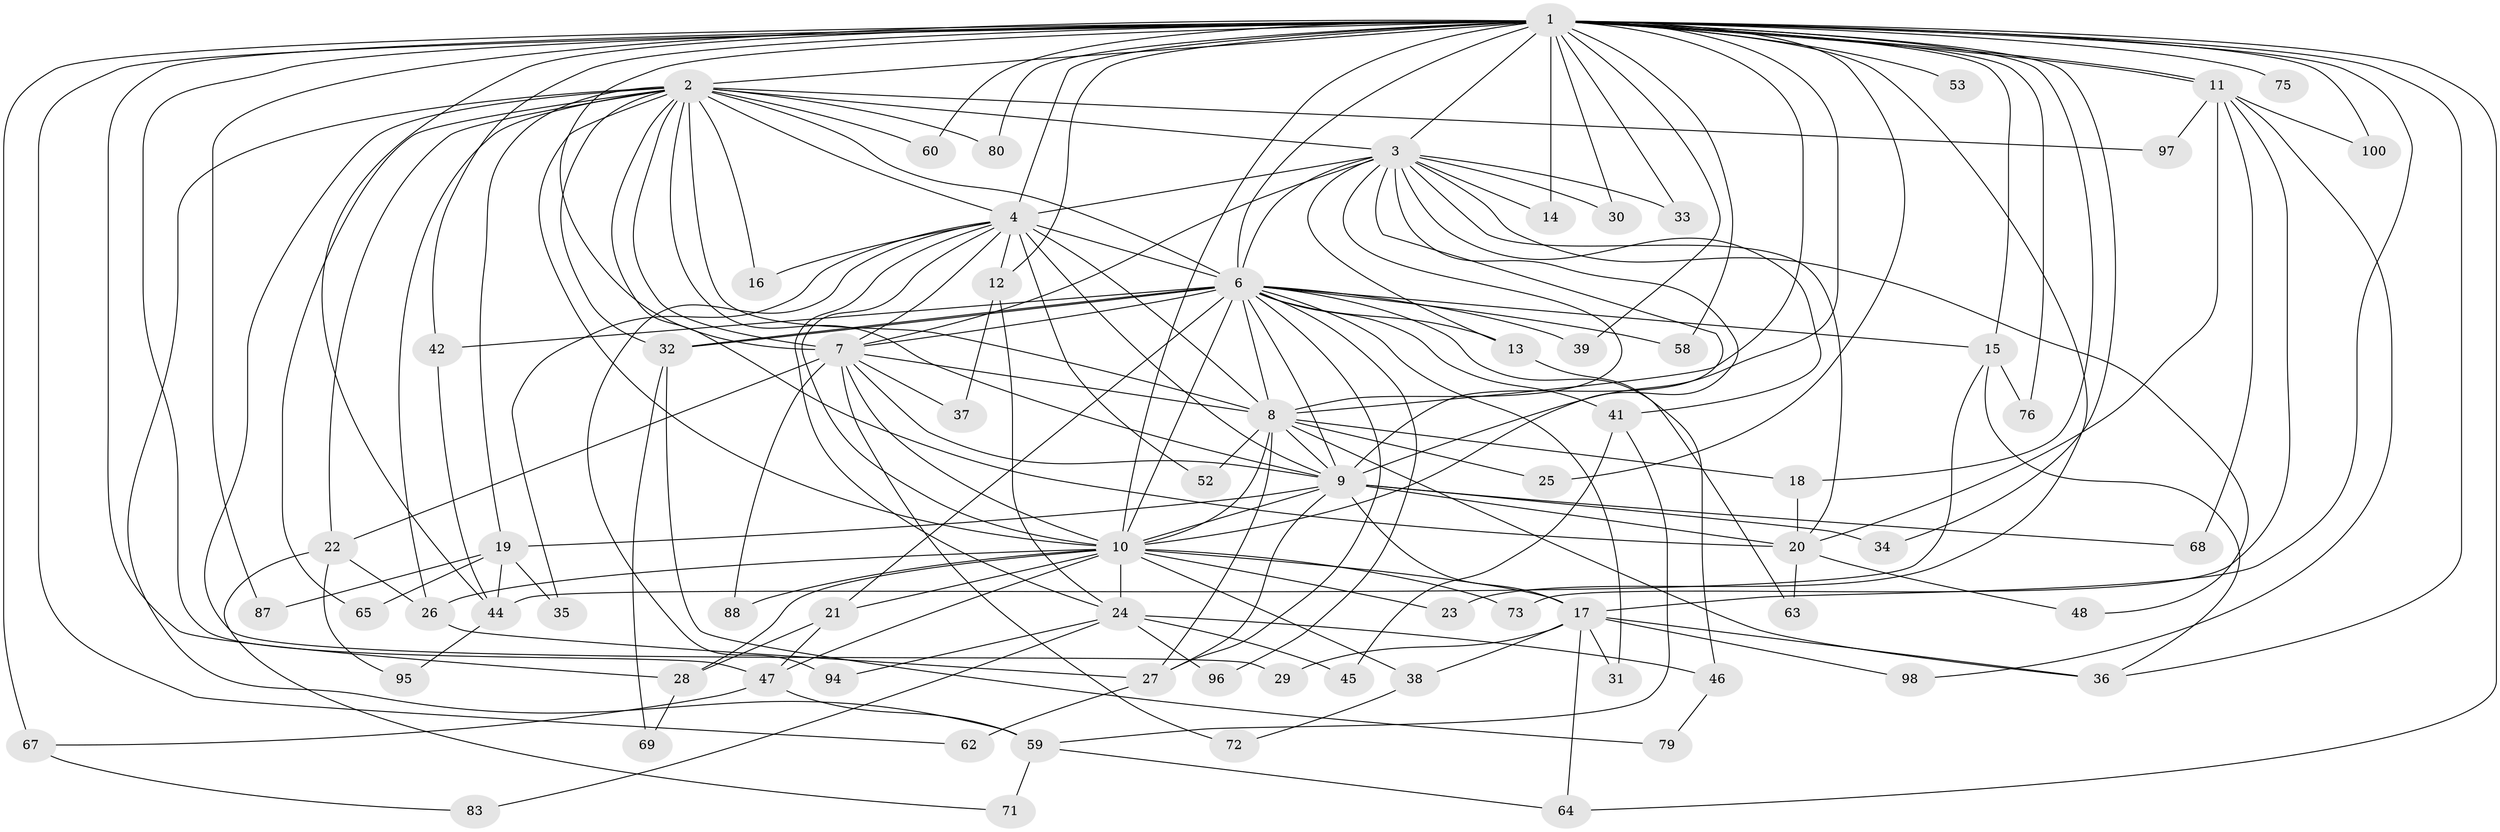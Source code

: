 // original degree distribution, {19: 0.01, 22: 0.01, 17: 0.01, 16: 0.01, 33: 0.01, 23: 0.01, 15: 0.03, 20: 0.01, 4: 0.1, 5: 0.05, 3: 0.14, 2: 0.56, 7: 0.02, 8: 0.02, 6: 0.01}
// Generated by graph-tools (version 1.1) at 2025/38/02/21/25 10:38:52]
// undirected, 73 vertices, 179 edges
graph export_dot {
graph [start="1"]
  node [color=gray90,style=filled];
  1 [super="+5"];
  2 [super="+91"];
  3 [super="+99"];
  4 [super="+55"];
  6 [super="+92"];
  7 [super="+70"];
  8 [super="+54"];
  9 [super="+90"];
  10 [super="+86"];
  11 [super="+43"];
  12 [super="+51"];
  13;
  14;
  15 [super="+50"];
  16;
  17 [super="+61"];
  18 [super="+84"];
  19 [super="+56"];
  20 [super="+74"];
  21;
  22 [super="+85"];
  23;
  24 [super="+89"];
  25;
  26;
  27 [super="+49"];
  28 [super="+66"];
  29;
  30;
  31;
  32 [super="+57"];
  33;
  34;
  35;
  36 [super="+40"];
  37;
  38;
  39;
  41;
  42 [super="+82"];
  44 [super="+78"];
  45;
  46;
  47 [super="+77"];
  48;
  52;
  53;
  58;
  59 [super="+93"];
  60;
  62;
  63;
  64 [super="+81"];
  65;
  67;
  68;
  69;
  71;
  72;
  73;
  75;
  76;
  79;
  80;
  83;
  87;
  88;
  94;
  95;
  96;
  97;
  98;
  100;
  1 -- 2 [weight=2];
  1 -- 3 [weight=2];
  1 -- 4 [weight=2];
  1 -- 6 [weight=2];
  1 -- 7 [weight=3];
  1 -- 8 [weight=3];
  1 -- 9 [weight=2];
  1 -- 10 [weight=2];
  1 -- 11;
  1 -- 11;
  1 -- 14;
  1 -- 39;
  1 -- 44;
  1 -- 62;
  1 -- 87;
  1 -- 64;
  1 -- 67;
  1 -- 12;
  1 -- 75;
  1 -- 76;
  1 -- 15;
  1 -- 80;
  1 -- 18;
  1 -- 23;
  1 -- 25;
  1 -- 28;
  1 -- 30;
  1 -- 33;
  1 -- 34;
  1 -- 36;
  1 -- 100;
  1 -- 42;
  1 -- 53;
  1 -- 58;
  1 -- 60;
  1 -- 17;
  1 -- 47;
  2 -- 3 [weight=2];
  2 -- 4;
  2 -- 6;
  2 -- 7;
  2 -- 8;
  2 -- 9;
  2 -- 10;
  2 -- 16;
  2 -- 19;
  2 -- 22;
  2 -- 26;
  2 -- 29;
  2 -- 59;
  2 -- 60;
  2 -- 65;
  2 -- 80;
  2 -- 97;
  2 -- 20;
  2 -- 32;
  3 -- 4;
  3 -- 6;
  3 -- 7;
  3 -- 8;
  3 -- 9;
  3 -- 10;
  3 -- 13;
  3 -- 14;
  3 -- 30;
  3 -- 33;
  3 -- 41;
  3 -- 48;
  3 -- 20;
  4 -- 6 [weight=2];
  4 -- 7;
  4 -- 8;
  4 -- 9;
  4 -- 10;
  4 -- 16;
  4 -- 24;
  4 -- 35;
  4 -- 52;
  4 -- 94;
  4 -- 12;
  6 -- 7 [weight=2];
  6 -- 8;
  6 -- 9;
  6 -- 10;
  6 -- 13;
  6 -- 15;
  6 -- 21;
  6 -- 31;
  6 -- 32;
  6 -- 32;
  6 -- 39;
  6 -- 41;
  6 -- 42;
  6 -- 58;
  6 -- 63;
  6 -- 96;
  6 -- 27;
  7 -- 8;
  7 -- 9;
  7 -- 10;
  7 -- 22;
  7 -- 37;
  7 -- 72;
  7 -- 88;
  8 -- 9;
  8 -- 10;
  8 -- 18;
  8 -- 25;
  8 -- 27;
  8 -- 52;
  8 -- 36;
  9 -- 10;
  9 -- 17;
  9 -- 19;
  9 -- 20;
  9 -- 34;
  9 -- 68;
  9 -- 27;
  10 -- 17;
  10 -- 21;
  10 -- 23;
  10 -- 24 [weight=2];
  10 -- 26;
  10 -- 28;
  10 -- 38;
  10 -- 47;
  10 -- 73;
  10 -- 88;
  11 -- 68;
  11 -- 97;
  11 -- 98;
  11 -- 20;
  11 -- 100;
  11 -- 73;
  12 -- 37;
  12 -- 24;
  13 -- 46;
  15 -- 44;
  15 -- 76;
  15 -- 36;
  17 -- 29;
  17 -- 31;
  17 -- 36;
  17 -- 38;
  17 -- 98;
  17 -- 64;
  18 -- 20 [weight=2];
  19 -- 35;
  19 -- 65;
  19 -- 87;
  19 -- 44;
  20 -- 48;
  20 -- 63;
  21 -- 47;
  21 -- 28;
  22 -- 71;
  22 -- 26;
  22 -- 95;
  24 -- 45;
  24 -- 46;
  24 -- 83;
  24 -- 94;
  24 -- 96;
  26 -- 27;
  27 -- 62;
  28 -- 69;
  32 -- 69;
  32 -- 79;
  38 -- 72;
  41 -- 45;
  41 -- 59;
  42 -- 44;
  44 -- 95;
  46 -- 79;
  47 -- 67;
  47 -- 59;
  59 -- 64;
  59 -- 71;
  67 -- 83;
}

